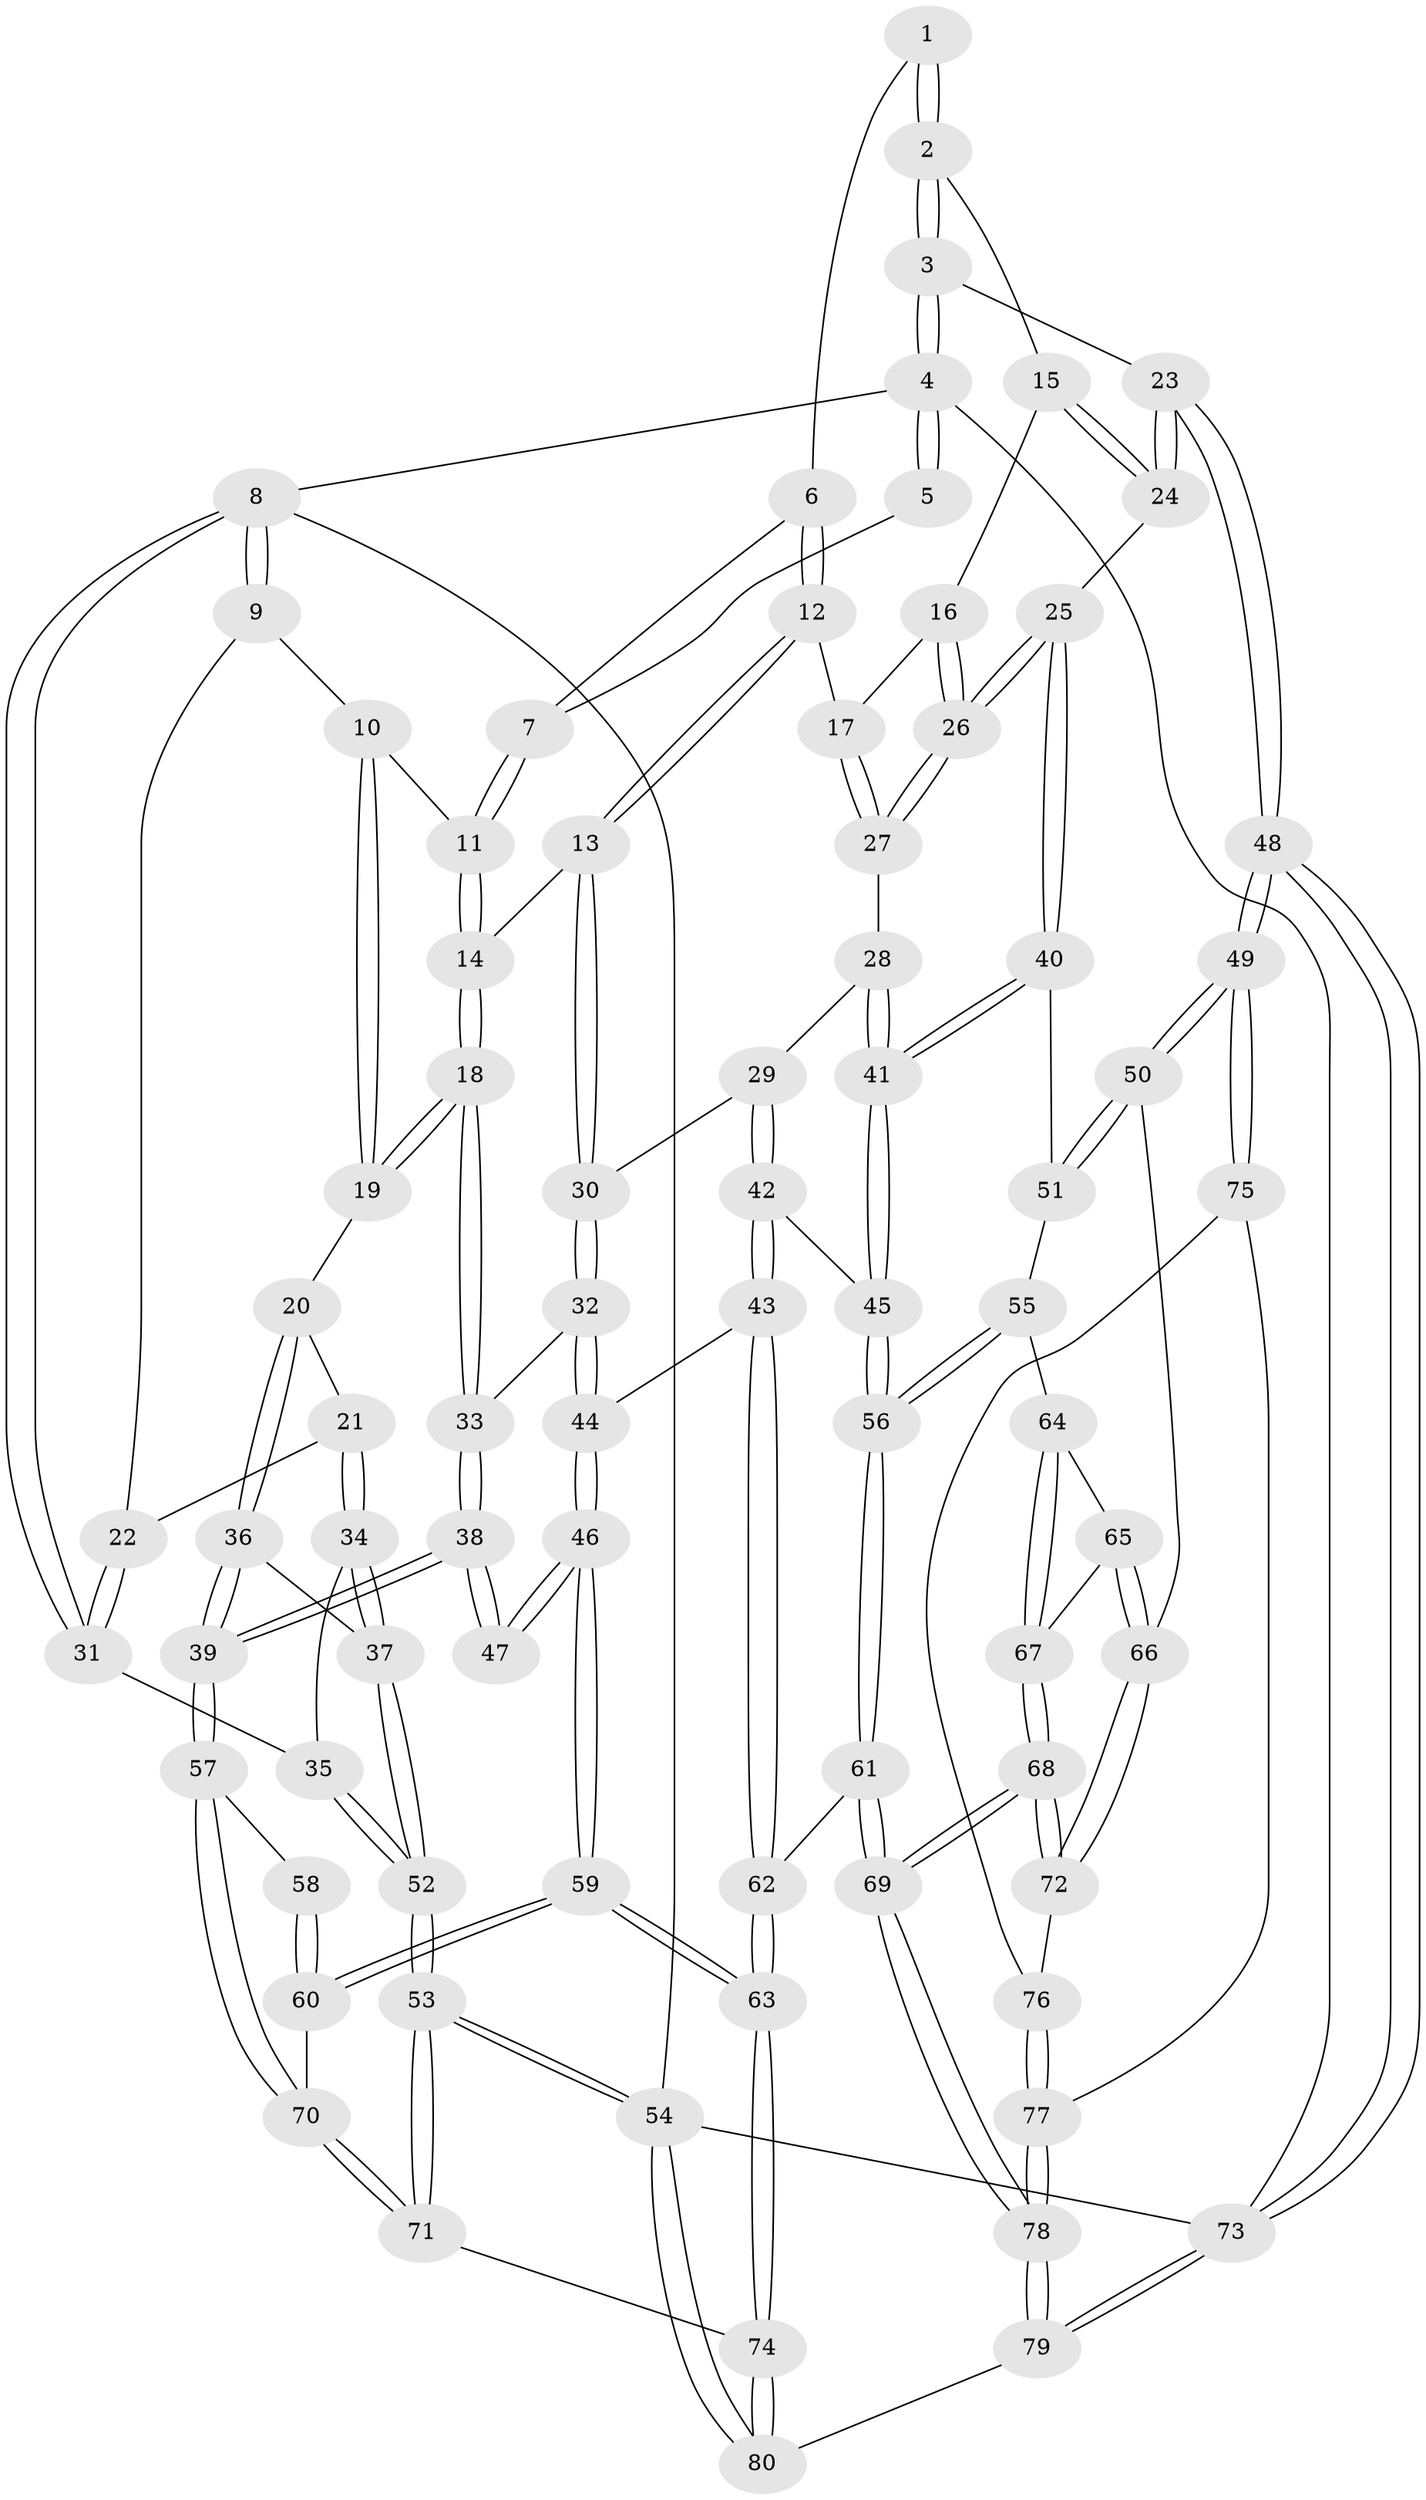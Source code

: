 // Generated by graph-tools (version 1.1) at 2025/01/03/09/25 05:01:37]
// undirected, 80 vertices, 197 edges
graph export_dot {
graph [start="1"]
  node [color=gray90,style=filled];
  1 [pos="+0.824053241836166+0.13460958925154834"];
  2 [pos="+0.9435057796041857+0.21141524022135108"];
  3 [pos="+1+0.10709003743589585"];
  4 [pos="+1+0"];
  5 [pos="+0.7989534117096656+0"];
  6 [pos="+0.7360631976835437+0.18429243469581325"];
  7 [pos="+0.4759065781786905+0"];
  8 [pos="+0+0"];
  9 [pos="+0+0"];
  10 [pos="+0.1920708701113734+0"];
  11 [pos="+0.40991839124287976+0"];
  12 [pos="+0.6947794184387227+0.31622148732301014"];
  13 [pos="+0.6829009464083212+0.32254563972529426"];
  14 [pos="+0.44680266163424937+0.10400600640407219"];
  15 [pos="+0.9197877410600147+0.24721947006237688"];
  16 [pos="+0.8307443553184174+0.32492580479326366"];
  17 [pos="+0.7647630900709619+0.3288088992017788"];
  18 [pos="+0.4170916499998288+0.4061738787465855"];
  19 [pos="+0.275162861481395+0.38980272273955296"];
  20 [pos="+0.18624853731696395+0.42239610890756585"];
  21 [pos="+0.182103648140153+0.42115666306627225"];
  22 [pos="+0.12786302059108492+0.3574020979573104"];
  23 [pos="+1+0.5430669018685128"];
  24 [pos="+0.9770365656748009+0.511780967488502"];
  25 [pos="+0.9447528293174168+0.5135650789742363"];
  26 [pos="+0.9366490576610962+0.5068738659667651"];
  27 [pos="+0.8121302494847676+0.46603799895598835"];
  28 [pos="+0.7172435987190449+0.4799763880360535"];
  29 [pos="+0.6368492140700748+0.4339509884711912"];
  30 [pos="+0.6272489734349366+0.41835728055289856"];
  31 [pos="+0+0.4299070042328523"];
  32 [pos="+0.475092576997965+0.43330023625468245"];
  33 [pos="+0.43355602791935327+0.4259387766430998"];
  34 [pos="+0.06550747761587135+0.497397118652361"];
  35 [pos="+0+0.519792503694804"];
  36 [pos="+0.2338336428058891+0.6653309109207739"];
  37 [pos="+0.16141199078430932+0.6847236295088854"];
  38 [pos="+0.40266455759234443+0.5124720066618621"];
  39 [pos="+0.28240816558298215+0.6780824007167959"];
  40 [pos="+0.8219391295162845+0.6252130023975716"];
  41 [pos="+0.7931363167645197+0.6300361673483076"];
  42 [pos="+0.635963674077367+0.6535943367987903"];
  43 [pos="+0.6306165556982498+0.6577758822808043"];
  44 [pos="+0.5720397624865512+0.6667873689443994"];
  45 [pos="+0.7730182685851318+0.6431828188738802"];
  46 [pos="+0.5676574822509856+0.6693700851866305"];
  47 [pos="+0.5088958463566078+0.6668599033392753"];
  48 [pos="+1+0.8123919299436655"];
  49 [pos="+1+0.8124806517692316"];
  50 [pos="+0.9720167396261798+0.7956542609842"];
  51 [pos="+0.8310456063972621+0.6385126362849977"];
  52 [pos="+0+0.8427735726725489"];
  53 [pos="+0+1"];
  54 [pos="+0+1"];
  55 [pos="+0.8411545462591699+0.7709551409463649"];
  56 [pos="+0.7702953320019662+0.7661445048077942"];
  57 [pos="+0.28575263406770707+0.6820187550882018"];
  58 [pos="+0.5082065514635118+0.6671288359771042"];
  59 [pos="+0.5128655161524378+0.8940926369788242"];
  60 [pos="+0.42192200047033473+0.8013669709949488"];
  61 [pos="+0.7200627182887849+0.8622241336226942"];
  62 [pos="+0.6893676803340739+0.8552609077416972"];
  63 [pos="+0.5180872955358405+0.9078536723287731"];
  64 [pos="+0.8525948294306267+0.7774102539937611"];
  65 [pos="+0.8957060713488728+0.7917532397855963"];
  66 [pos="+0.9491102920144436+0.8032552298822121"];
  67 [pos="+0.8009807750592944+0.8242623768312183"];
  68 [pos="+0.7380389854793273+0.8610797710095225"];
  69 [pos="+0.7201829978040692+0.8623329705489416"];
  70 [pos="+0.310861306796454+0.7399717679150989"];
  71 [pos="+0.2752629374828032+0.8800279170012213"];
  72 [pos="+0.8676609956441285+0.8689750449595987"];
  73 [pos="+1+1"];
  74 [pos="+0.467871340888467+1"];
  75 [pos="+0.9414239963840456+0.9214148125643672"];
  76 [pos="+0.8692636157801065+0.9089516430044743"];
  77 [pos="+0.8630559720407283+0.9777341820345754"];
  78 [pos="+0.806970903699729+1"];
  79 [pos="+0.8146792135912246+1"];
  80 [pos="+0.4682284808440922+1"];
  1 -- 2;
  1 -- 2;
  1 -- 6;
  2 -- 3;
  2 -- 3;
  2 -- 15;
  3 -- 4;
  3 -- 4;
  3 -- 23;
  4 -- 5;
  4 -- 5;
  4 -- 8;
  4 -- 73;
  5 -- 7;
  6 -- 7;
  6 -- 12;
  6 -- 12;
  7 -- 11;
  7 -- 11;
  8 -- 9;
  8 -- 9;
  8 -- 31;
  8 -- 31;
  8 -- 54;
  9 -- 10;
  9 -- 22;
  10 -- 11;
  10 -- 19;
  10 -- 19;
  11 -- 14;
  11 -- 14;
  12 -- 13;
  12 -- 13;
  12 -- 17;
  13 -- 14;
  13 -- 30;
  13 -- 30;
  14 -- 18;
  14 -- 18;
  15 -- 16;
  15 -- 24;
  15 -- 24;
  16 -- 17;
  16 -- 26;
  16 -- 26;
  17 -- 27;
  17 -- 27;
  18 -- 19;
  18 -- 19;
  18 -- 33;
  18 -- 33;
  19 -- 20;
  20 -- 21;
  20 -- 36;
  20 -- 36;
  21 -- 22;
  21 -- 34;
  21 -- 34;
  22 -- 31;
  22 -- 31;
  23 -- 24;
  23 -- 24;
  23 -- 48;
  23 -- 48;
  24 -- 25;
  25 -- 26;
  25 -- 26;
  25 -- 40;
  25 -- 40;
  26 -- 27;
  26 -- 27;
  27 -- 28;
  28 -- 29;
  28 -- 41;
  28 -- 41;
  29 -- 30;
  29 -- 42;
  29 -- 42;
  30 -- 32;
  30 -- 32;
  31 -- 35;
  32 -- 33;
  32 -- 44;
  32 -- 44;
  33 -- 38;
  33 -- 38;
  34 -- 35;
  34 -- 37;
  34 -- 37;
  35 -- 52;
  35 -- 52;
  36 -- 37;
  36 -- 39;
  36 -- 39;
  37 -- 52;
  37 -- 52;
  38 -- 39;
  38 -- 39;
  38 -- 47;
  38 -- 47;
  39 -- 57;
  39 -- 57;
  40 -- 41;
  40 -- 41;
  40 -- 51;
  41 -- 45;
  41 -- 45;
  42 -- 43;
  42 -- 43;
  42 -- 45;
  43 -- 44;
  43 -- 62;
  43 -- 62;
  44 -- 46;
  44 -- 46;
  45 -- 56;
  45 -- 56;
  46 -- 47;
  46 -- 47;
  46 -- 59;
  46 -- 59;
  48 -- 49;
  48 -- 49;
  48 -- 73;
  48 -- 73;
  49 -- 50;
  49 -- 50;
  49 -- 75;
  49 -- 75;
  50 -- 51;
  50 -- 51;
  50 -- 66;
  51 -- 55;
  52 -- 53;
  52 -- 53;
  53 -- 54;
  53 -- 54;
  53 -- 71;
  53 -- 71;
  54 -- 80;
  54 -- 80;
  54 -- 73;
  55 -- 56;
  55 -- 56;
  55 -- 64;
  56 -- 61;
  56 -- 61;
  57 -- 58;
  57 -- 70;
  57 -- 70;
  58 -- 60;
  58 -- 60;
  59 -- 60;
  59 -- 60;
  59 -- 63;
  59 -- 63;
  60 -- 70;
  61 -- 62;
  61 -- 69;
  61 -- 69;
  62 -- 63;
  62 -- 63;
  63 -- 74;
  63 -- 74;
  64 -- 65;
  64 -- 67;
  64 -- 67;
  65 -- 66;
  65 -- 66;
  65 -- 67;
  66 -- 72;
  66 -- 72;
  67 -- 68;
  67 -- 68;
  68 -- 69;
  68 -- 69;
  68 -- 72;
  68 -- 72;
  69 -- 78;
  69 -- 78;
  70 -- 71;
  70 -- 71;
  71 -- 74;
  72 -- 76;
  73 -- 79;
  73 -- 79;
  74 -- 80;
  74 -- 80;
  75 -- 76;
  75 -- 77;
  76 -- 77;
  76 -- 77;
  77 -- 78;
  77 -- 78;
  78 -- 79;
  78 -- 79;
  79 -- 80;
}
